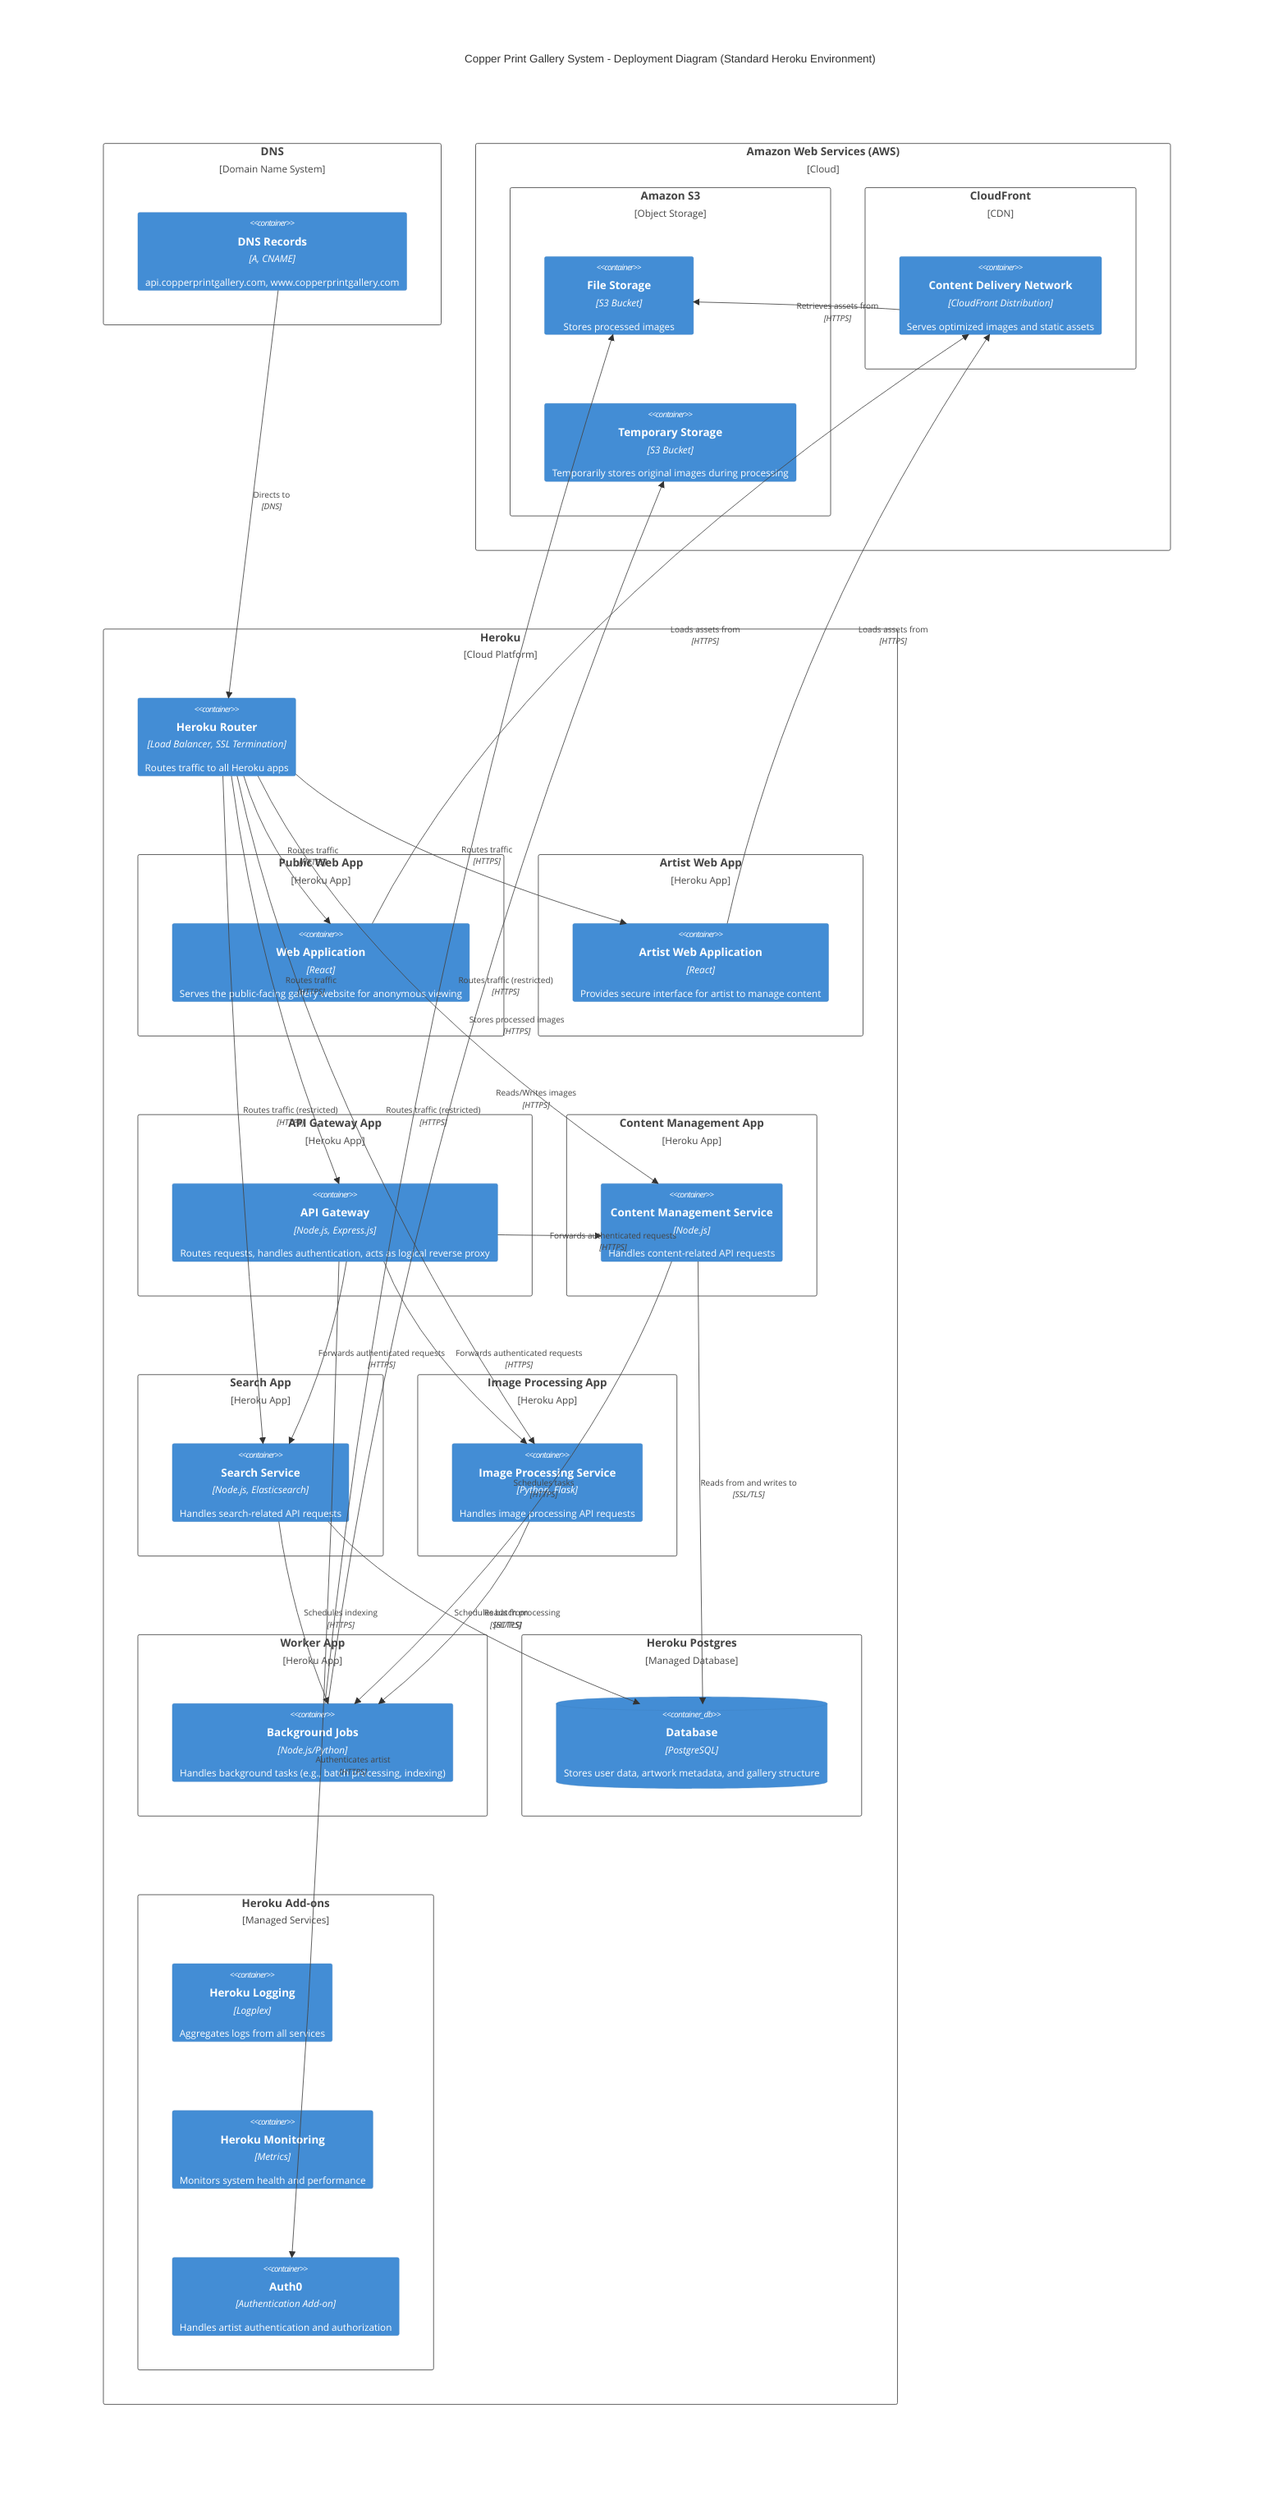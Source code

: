C4Deployment
    title Copper Print Gallery System - Deployment Diagram (Standard Heroku Environment)

    Deployment_Node(dns, "DNS", "Domain Name System") {
        Container(dns_records, "DNS Records", "A, CNAME", "api.copperprintgallery.com, www.copperprintgallery.com")
    }

    Deployment_Node(aws, "Amazon Web Services (AWS)", "Cloud") {
        Deployment_Node(s3, "Amazon S3", "Object Storage") {
            Container(file_storage, "File Storage", "S3 Bucket", "Stores processed images")
            Container(temp_storage, "Temporary Storage", "S3 Bucket", "Temporarily stores original images during processing")
        }
        Deployment_Node(cloudfront, "CloudFront", "CDN") {
            Container(cdn, "Content Delivery Network", "CloudFront Distribution", "Serves optimized images and static assets")
        }
    }

    Deployment_Node(heroku, "Heroku", "Cloud Platform") {
        Container(heroku_router, "Heroku Router", "Load Balancer, SSL Termination", "Routes traffic to all Heroku apps")

        Deployment_Node(public_web_app, "Public Web App", "Heroku App") {
            Container(web_app, "Web Application", "React", "Serves the public-facing gallery website for anonymous viewing")
        }
        Deployment_Node(artist_web_app, "Artist Web App", "Heroku App") {
            Container(artist_web_app, "Artist Web Application", "React", "Provides secure interface for artist to manage content")
        }
        Deployment_Node(api_gateway_app, "API Gateway App", "Heroku App") {
            Container(api_gateway, "API Gateway", "Node.js, Express.js", "Routes requests, handles authentication, acts as logical reverse proxy")
        }
        Deployment_Node(content_app, "Content Management App", "Heroku App") {
            Container(content_service, "Content Management Service", "Node.js", "Handles content-related API requests")
        }
        Deployment_Node(search_app, "Search App", "Heroku App") {
            Container(search_service, "Search Service", "Node.js, Elasticsearch", "Handles search-related API requests")
        }
        Deployment_Node(image_app, "Image Processing App", "Heroku App") {
            Container(image_service, "Image Processing Service", "Python, Flask", "Handles image processing API requests")
        }
        Deployment_Node(worker_app, "Worker App", "Heroku App") {
            Container(background_jobs, "Background Jobs", "Node.js/Python", "Handles background tasks (e.g., batch processing, indexing)")
        }
        Deployment_Node(heroku_postgres, "Heroku Postgres", "Managed Database") {
            ContainerDb(database, "Database", "PostgreSQL", "Stores user data, artwork metadata, and gallery structure")
        }
        Deployment_Node(heroku_addons, "Heroku Add-ons", "Managed Services") {
            Container(heroku_logging, "Heroku Logging", "Logplex", "Aggregates logs from all services")
            Container(heroku_monitoring, "Heroku Monitoring", "Metrics", "Monitors system health and performance")
            Container(auth0, "Auth0", "Authentication Add-on", "Handles artist authentication and authorization")
        }
    }

    Rel(dns_records, heroku_router, "Directs to", "DNS")

    Rel(heroku_router, web_app, "Routes traffic", "HTTPS")
    Rel(heroku_router, artist_web_app, "Routes traffic", "HTTPS")
    Rel(heroku_router, api_gateway, "Routes traffic", "HTTPS")
    Rel(heroku_router, content_service, "Routes traffic (restricted)", "HTTPS")
    Rel(heroku_router, search_service, "Routes traffic (restricted)", "HTTPS")
    Rel(heroku_router, image_service, "Routes traffic (restricted)", "HTTPS")

    Rel(api_gateway, content_service, "Forwards authenticated requests", "HTTPS")
    Rel(api_gateway, search_service, "Forwards authenticated requests", "HTTPS")
    Rel(api_gateway, image_service, "Forwards authenticated requests", "HTTPS")

    Rel(content_service, background_jobs, "Schedules tasks", "HTTPS")
    Rel(search_service, background_jobs, "Schedules indexing", "HTTPS")
    Rel(image_service, background_jobs, "Schedules batch processing", "HTTPS")

    Rel(web_app, cdn, "Loads assets from", "HTTPS")
    Rel(artist_web_app, cdn, "Loads assets from", "HTTPS")

    Rel(api_gateway, auth0, "Authenticates artist", "HTTPS")

    Rel(content_service, database, "Reads from and writes to", "SSL/TLS")
    Rel(search_service, database, "Reads from", "SSL/TLS")
    Rel(background_jobs, temp_storage, "Reads/Writes images", "HTTPS")
    Rel(background_jobs, file_storage, "Stores processed images", "HTTPS")

    Rel(cdn, file_storage, "Retrieves assets from", "HTTPS")

    UpdateLayoutConfig($c4ShapeInRow="3", $c4BoundaryInRow="2")